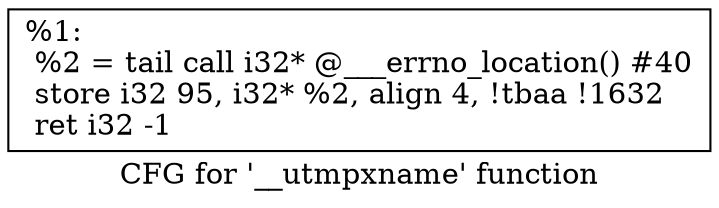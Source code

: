digraph "CFG for '__utmpxname' function" {
	label="CFG for '__utmpxname' function";

	Node0x2024340 [shape=record,label="{%1:\l  %2 = tail call i32* @___errno_location() #40\l  store i32 95, i32* %2, align 4, !tbaa !1632\l  ret i32 -1\l}"];
}
